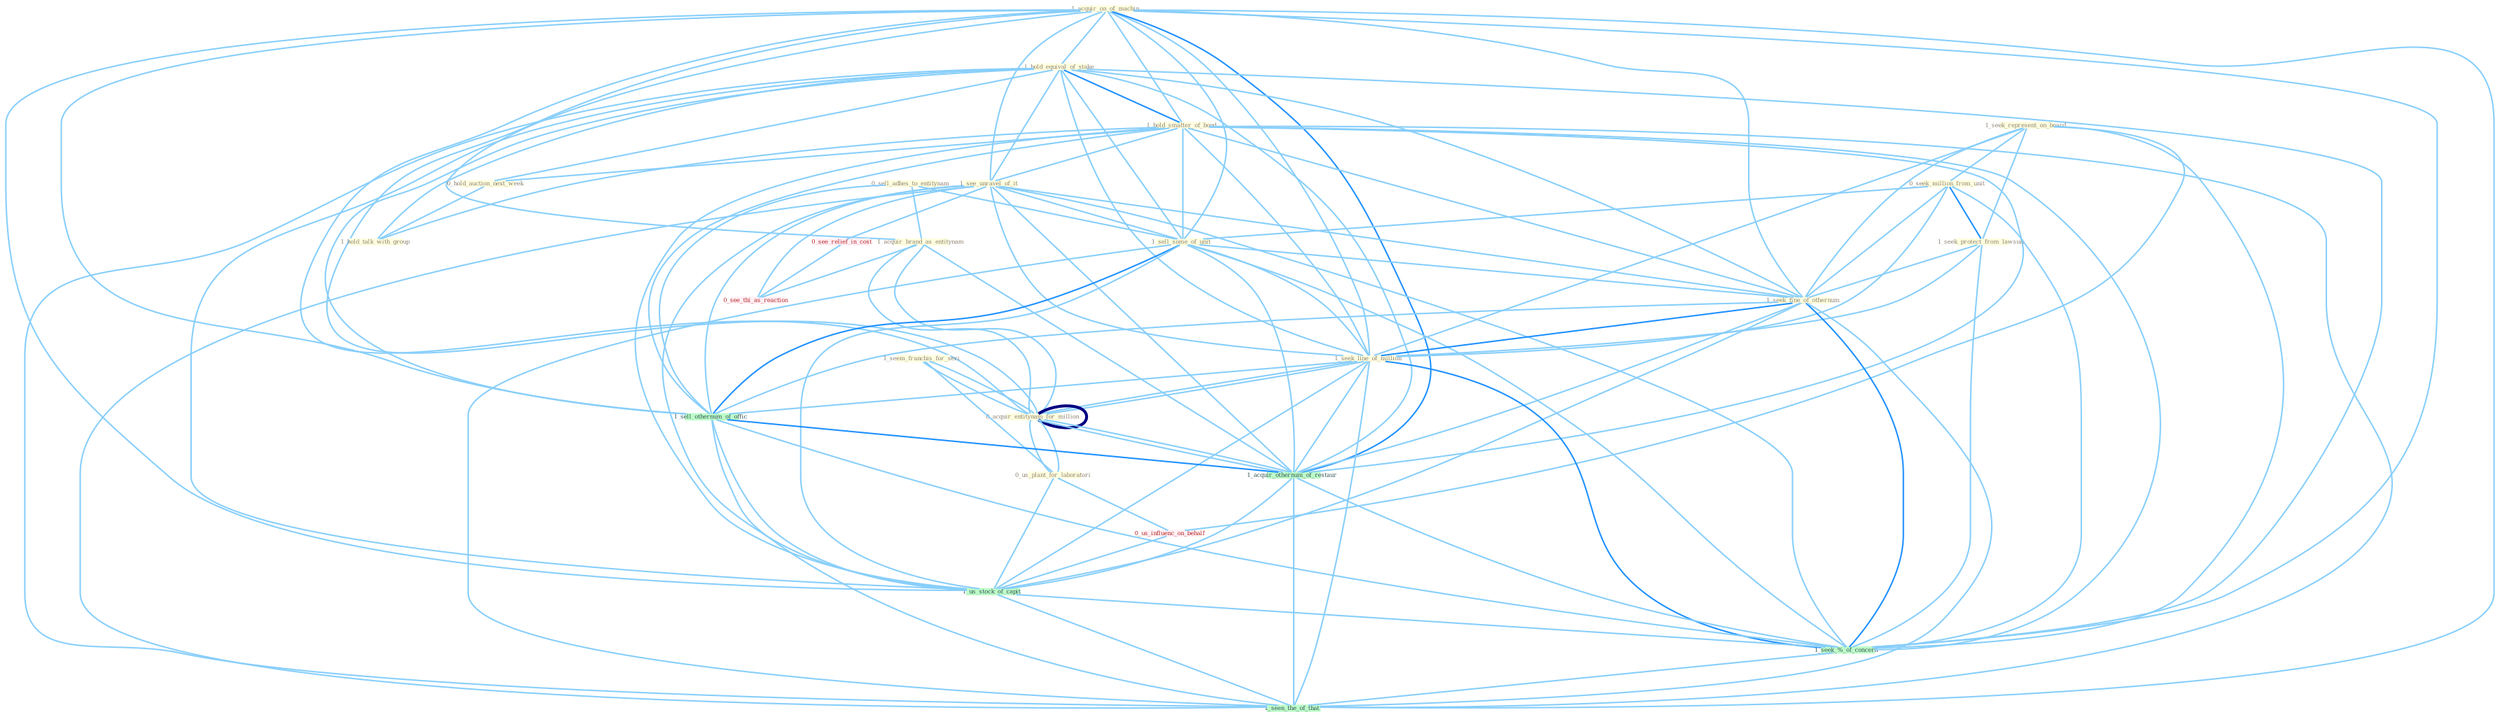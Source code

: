 Graph G{ 
    node
    [shape=polygon,style=filled,width=.5,height=.06,color="#BDFCC9",fixedsize=true,fontsize=4,
    fontcolor="#2f4f4f"];
    {node
    [color="#ffffe0", fontcolor="#8b7d6b"] "1_acquir_on_of_machin " "1_hold_equival_of_stake " "0_sell_adhes_to_entitynam " "1_hold_smatter_of_bond " "1_seek_represent_on_board " "0_seek_million_from_unit " "1_see_unravel_of_it " "1_acquir_brand_as_entitynam " "0_hold_auction_next_week " "1_sell_some_of_unit " "1_seek_protect_from_lawsuit " "1_seek_fine_of_othernum " "1_seem_franchis_for_seri " "1_seek_line_of_million " "1_hold_talk_with_group " "0_acquir_entitynam_for_million " "0_us_plant_for_laboratori "}
{node [color="#fff0f5", fontcolor="#b22222"] "0_acquir_entitynam_for_million " "0_us_influenc_on_behalf " "0_see_relief_in_cost " "0_see_thi_as_reaction "}
edge [color="#B0E2FF"];

	"1_acquir_on_of_machin " -- "1_hold_equival_of_stake " [w="1", color="#87cefa" ];
	"1_acquir_on_of_machin " -- "1_hold_smatter_of_bond " [w="1", color="#87cefa" ];
	"1_acquir_on_of_machin " -- "1_see_unravel_of_it " [w="1", color="#87cefa" ];
	"1_acquir_on_of_machin " -- "1_acquir_brand_as_entitynam " [w="1", color="#87cefa" ];
	"1_acquir_on_of_machin " -- "1_sell_some_of_unit " [w="1", color="#87cefa" ];
	"1_acquir_on_of_machin " -- "1_seek_fine_of_othernum " [w="1", color="#87cefa" ];
	"1_acquir_on_of_machin " -- "1_seek_line_of_million " [w="1", color="#87cefa" ];
	"1_acquir_on_of_machin " -- "0_acquir_entitynam_for_million " [w="1", color="#87cefa" ];
	"1_acquir_on_of_machin " -- "0_acquir_entitynam_for_million " [w="1", color="#87cefa" ];
	"1_acquir_on_of_machin " -- "1_sell_othernum_of_offic " [w="1", color="#87cefa" ];
	"1_acquir_on_of_machin " -- "1_acquir_othernum_of_restaur " [w="2", color="#1e90ff" , len=0.8];
	"1_acquir_on_of_machin " -- "1_us_stock_of_capit " [w="1", color="#87cefa" ];
	"1_acquir_on_of_machin " -- "1_seek_%_of_concern " [w="1", color="#87cefa" ];
	"1_acquir_on_of_machin " -- "1_seen_the_of_that " [w="1", color="#87cefa" ];
	"1_hold_equival_of_stake " -- "1_hold_smatter_of_bond " [w="2", color="#1e90ff" , len=0.8];
	"1_hold_equival_of_stake " -- "1_see_unravel_of_it " [w="1", color="#87cefa" ];
	"1_hold_equival_of_stake " -- "0_hold_auction_next_week " [w="1", color="#87cefa" ];
	"1_hold_equival_of_stake " -- "1_sell_some_of_unit " [w="1", color="#87cefa" ];
	"1_hold_equival_of_stake " -- "1_seek_fine_of_othernum " [w="1", color="#87cefa" ];
	"1_hold_equival_of_stake " -- "1_seek_line_of_million " [w="1", color="#87cefa" ];
	"1_hold_equival_of_stake " -- "1_hold_talk_with_group " [w="1", color="#87cefa" ];
	"1_hold_equival_of_stake " -- "1_sell_othernum_of_offic " [w="1", color="#87cefa" ];
	"1_hold_equival_of_stake " -- "1_acquir_othernum_of_restaur " [w="1", color="#87cefa" ];
	"1_hold_equival_of_stake " -- "1_us_stock_of_capit " [w="1", color="#87cefa" ];
	"1_hold_equival_of_stake " -- "1_seek_%_of_concern " [w="1", color="#87cefa" ];
	"1_hold_equival_of_stake " -- "1_seen_the_of_that " [w="1", color="#87cefa" ];
	"0_sell_adhes_to_entitynam " -- "1_acquir_brand_as_entitynam " [w="1", color="#87cefa" ];
	"0_sell_adhes_to_entitynam " -- "1_sell_some_of_unit " [w="1", color="#87cefa" ];
	"0_sell_adhes_to_entitynam " -- "1_sell_othernum_of_offic " [w="1", color="#87cefa" ];
	"1_hold_smatter_of_bond " -- "1_see_unravel_of_it " [w="1", color="#87cefa" ];
	"1_hold_smatter_of_bond " -- "0_hold_auction_next_week " [w="1", color="#87cefa" ];
	"1_hold_smatter_of_bond " -- "1_sell_some_of_unit " [w="1", color="#87cefa" ];
	"1_hold_smatter_of_bond " -- "1_seek_fine_of_othernum " [w="1", color="#87cefa" ];
	"1_hold_smatter_of_bond " -- "1_seek_line_of_million " [w="1", color="#87cefa" ];
	"1_hold_smatter_of_bond " -- "1_hold_talk_with_group " [w="1", color="#87cefa" ];
	"1_hold_smatter_of_bond " -- "1_sell_othernum_of_offic " [w="1", color="#87cefa" ];
	"1_hold_smatter_of_bond " -- "1_acquir_othernum_of_restaur " [w="1", color="#87cefa" ];
	"1_hold_smatter_of_bond " -- "1_us_stock_of_capit " [w="1", color="#87cefa" ];
	"1_hold_smatter_of_bond " -- "1_seek_%_of_concern " [w="1", color="#87cefa" ];
	"1_hold_smatter_of_bond " -- "1_seen_the_of_that " [w="1", color="#87cefa" ];
	"1_seek_represent_on_board " -- "0_seek_million_from_unit " [w="1", color="#87cefa" ];
	"1_seek_represent_on_board " -- "1_seek_protect_from_lawsuit " [w="1", color="#87cefa" ];
	"1_seek_represent_on_board " -- "1_seek_fine_of_othernum " [w="1", color="#87cefa" ];
	"1_seek_represent_on_board " -- "1_seek_line_of_million " [w="1", color="#87cefa" ];
	"1_seek_represent_on_board " -- "0_us_influenc_on_behalf " [w="1", color="#87cefa" ];
	"1_seek_represent_on_board " -- "1_seek_%_of_concern " [w="1", color="#87cefa" ];
	"0_seek_million_from_unit " -- "1_sell_some_of_unit " [w="1", color="#87cefa" ];
	"0_seek_million_from_unit " -- "1_seek_protect_from_lawsuit " [w="2", color="#1e90ff" , len=0.8];
	"0_seek_million_from_unit " -- "1_seek_fine_of_othernum " [w="1", color="#87cefa" ];
	"0_seek_million_from_unit " -- "1_seek_line_of_million " [w="1", color="#87cefa" ];
	"0_seek_million_from_unit " -- "1_seek_%_of_concern " [w="1", color="#87cefa" ];
	"1_see_unravel_of_it " -- "1_sell_some_of_unit " [w="1", color="#87cefa" ];
	"1_see_unravel_of_it " -- "1_seek_fine_of_othernum " [w="1", color="#87cefa" ];
	"1_see_unravel_of_it " -- "1_seek_line_of_million " [w="1", color="#87cefa" ];
	"1_see_unravel_of_it " -- "1_sell_othernum_of_offic " [w="1", color="#87cefa" ];
	"1_see_unravel_of_it " -- "0_see_relief_in_cost " [w="1", color="#87cefa" ];
	"1_see_unravel_of_it " -- "0_see_thi_as_reaction " [w="1", color="#87cefa" ];
	"1_see_unravel_of_it " -- "1_acquir_othernum_of_restaur " [w="1", color="#87cefa" ];
	"1_see_unravel_of_it " -- "1_us_stock_of_capit " [w="1", color="#87cefa" ];
	"1_see_unravel_of_it " -- "1_seek_%_of_concern " [w="1", color="#87cefa" ];
	"1_see_unravel_of_it " -- "1_seen_the_of_that " [w="1", color="#87cefa" ];
	"1_acquir_brand_as_entitynam " -- "0_acquir_entitynam_for_million " [w="1", color="#87cefa" ];
	"1_acquir_brand_as_entitynam " -- "0_acquir_entitynam_for_million " [w="1", color="#87cefa" ];
	"1_acquir_brand_as_entitynam " -- "0_see_thi_as_reaction " [w="1", color="#87cefa" ];
	"1_acquir_brand_as_entitynam " -- "1_acquir_othernum_of_restaur " [w="1", color="#87cefa" ];
	"0_hold_auction_next_week " -- "1_hold_talk_with_group " [w="1", color="#87cefa" ];
	"1_sell_some_of_unit " -- "1_seek_fine_of_othernum " [w="1", color="#87cefa" ];
	"1_sell_some_of_unit " -- "1_seek_line_of_million " [w="1", color="#87cefa" ];
	"1_sell_some_of_unit " -- "1_sell_othernum_of_offic " [w="2", color="#1e90ff" , len=0.8];
	"1_sell_some_of_unit " -- "1_acquir_othernum_of_restaur " [w="1", color="#87cefa" ];
	"1_sell_some_of_unit " -- "1_us_stock_of_capit " [w="1", color="#87cefa" ];
	"1_sell_some_of_unit " -- "1_seek_%_of_concern " [w="1", color="#87cefa" ];
	"1_sell_some_of_unit " -- "1_seen_the_of_that " [w="1", color="#87cefa" ];
	"1_seek_protect_from_lawsuit " -- "1_seek_fine_of_othernum " [w="1", color="#87cefa" ];
	"1_seek_protect_from_lawsuit " -- "1_seek_line_of_million " [w="1", color="#87cefa" ];
	"1_seek_protect_from_lawsuit " -- "1_seek_%_of_concern " [w="1", color="#87cefa" ];
	"1_seek_fine_of_othernum " -- "1_seek_line_of_million " [w="2", color="#1e90ff" , len=0.8];
	"1_seek_fine_of_othernum " -- "1_sell_othernum_of_offic " [w="1", color="#87cefa" ];
	"1_seek_fine_of_othernum " -- "1_acquir_othernum_of_restaur " [w="1", color="#87cefa" ];
	"1_seek_fine_of_othernum " -- "1_us_stock_of_capit " [w="1", color="#87cefa" ];
	"1_seek_fine_of_othernum " -- "1_seek_%_of_concern " [w="2", color="#1e90ff" , len=0.8];
	"1_seek_fine_of_othernum " -- "1_seen_the_of_that " [w="1", color="#87cefa" ];
	"1_seem_franchis_for_seri " -- "0_acquir_entitynam_for_million " [w="1", color="#87cefa" ];
	"1_seem_franchis_for_seri " -- "0_us_plant_for_laboratori " [w="1", color="#87cefa" ];
	"1_seem_franchis_for_seri " -- "0_acquir_entitynam_for_million " [w="1", color="#87cefa" ];
	"1_seek_line_of_million " -- "0_acquir_entitynam_for_million " [w="1", color="#87cefa" ];
	"1_seek_line_of_million " -- "0_acquir_entitynam_for_million " [w="1", color="#87cefa" ];
	"1_seek_line_of_million " -- "1_sell_othernum_of_offic " [w="1", color="#87cefa" ];
	"1_seek_line_of_million " -- "1_acquir_othernum_of_restaur " [w="1", color="#87cefa" ];
	"1_seek_line_of_million " -- "1_us_stock_of_capit " [w="1", color="#87cefa" ];
	"1_seek_line_of_million " -- "1_seek_%_of_concern " [w="2", color="#1e90ff" , len=0.8];
	"1_seek_line_of_million " -- "1_seen_the_of_that " [w="1", color="#87cefa" ];
	"0_acquir_entitynam_for_million " -- "0_us_plant_for_laboratori " [w="1", color="#87cefa" ];
	"0_acquir_entitynam_for_million " -- "0_acquir_entitynam_for_million " [w="4", style=bold, color="#000080", len=0.4];
	"0_acquir_entitynam_for_million " -- "1_acquir_othernum_of_restaur " [w="1", color="#87cefa" ];
	"0_us_plant_for_laboratori " -- "0_acquir_entitynam_for_million " [w="1", color="#87cefa" ];
	"0_us_plant_for_laboratori " -- "0_us_influenc_on_behalf " [w="1", color="#87cefa" ];
	"0_us_plant_for_laboratori " -- "1_us_stock_of_capit " [w="1", color="#87cefa" ];
	"0_acquir_entitynam_for_million " -- "1_acquir_othernum_of_restaur " [w="1", color="#87cefa" ];
	"1_sell_othernum_of_offic " -- "1_acquir_othernum_of_restaur " [w="2", color="#1e90ff" , len=0.8];
	"1_sell_othernum_of_offic " -- "1_us_stock_of_capit " [w="1", color="#87cefa" ];
	"1_sell_othernum_of_offic " -- "1_seek_%_of_concern " [w="1", color="#87cefa" ];
	"1_sell_othernum_of_offic " -- "1_seen_the_of_that " [w="1", color="#87cefa" ];
	"0_us_influenc_on_behalf " -- "1_us_stock_of_capit " [w="1", color="#87cefa" ];
	"0_see_relief_in_cost " -- "0_see_thi_as_reaction " [w="1", color="#87cefa" ];
	"1_acquir_othernum_of_restaur " -- "1_us_stock_of_capit " [w="1", color="#87cefa" ];
	"1_acquir_othernum_of_restaur " -- "1_seek_%_of_concern " [w="1", color="#87cefa" ];
	"1_acquir_othernum_of_restaur " -- "1_seen_the_of_that " [w="1", color="#87cefa" ];
	"1_us_stock_of_capit " -- "1_seek_%_of_concern " [w="1", color="#87cefa" ];
	"1_us_stock_of_capit " -- "1_seen_the_of_that " [w="1", color="#87cefa" ];
	"1_seek_%_of_concern " -- "1_seen_the_of_that " [w="1", color="#87cefa" ];
}